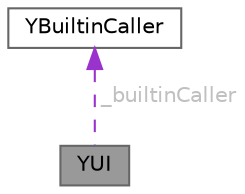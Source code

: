 digraph "YUI"
{
 // LATEX_PDF_SIZE
  bgcolor="transparent";
  edge [fontname=Helvetica,fontsize=10,labelfontname=Helvetica,labelfontsize=10];
  node [fontname=Helvetica,fontsize=10,shape=box,height=0.2,width=0.4];
  Node1 [id="Node000001",label="YUI",height=0.2,width=0.4,color="gray40", fillcolor="grey60", style="filled", fontcolor="black",tooltip=" "];
  Node2 -> Node1 [id="edge1_Node000001_Node000002",dir="back",color="darkorchid3",style="dashed",tooltip=" ",label=" _builtinCaller",fontcolor="grey" ];
  Node2 [id="Node000002",label="YBuiltinCaller",height=0.2,width=0.4,color="gray40", fillcolor="white", style="filled",URL="$classYBuiltinCaller.html",tooltip=" "];
}

